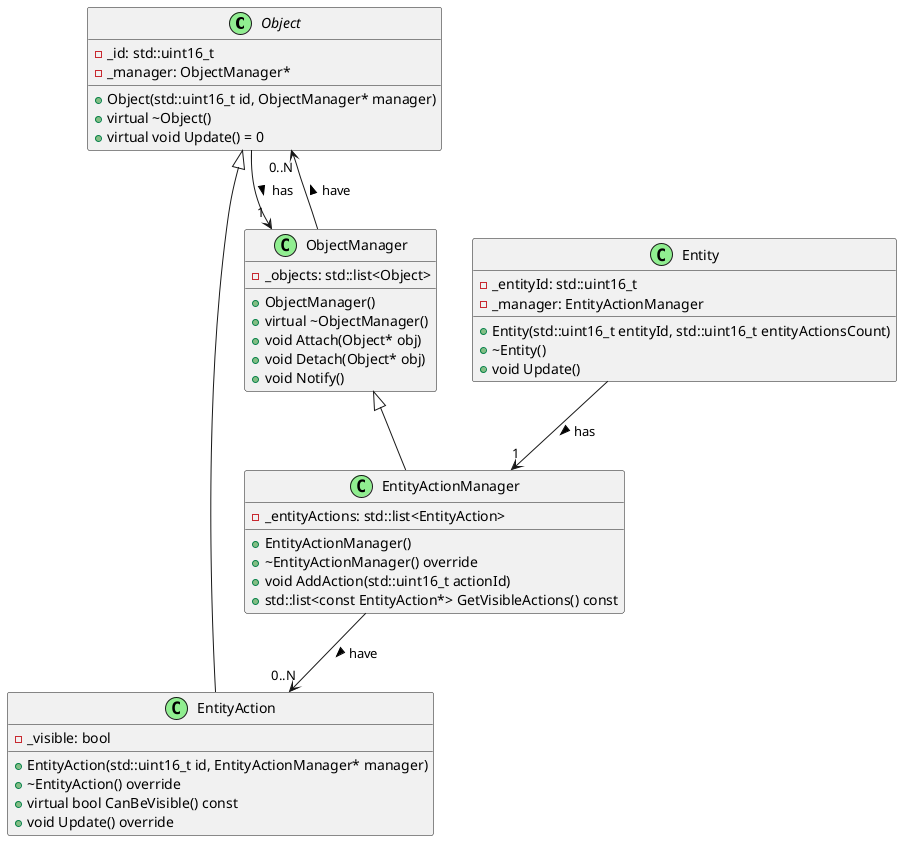 @startuml

class Object <<(C,LightGreen)>>
{
    {field} - _id: std::uint16_t
    {field} - _manager: ObjectManager*

    {method} + Object(std::uint16_t id, ObjectManager* manager)
    {method} + virtual ~Object()
    {method} + virtual void Update() = 0
}
abstract class Object

class EntityAction <<(C,LightGreen)>>
{
    {field} - _visible: bool

    {method} + EntityAction(std::uint16_t id, EntityActionManager* manager)
    {method} + ~EntityAction() override
    {method} + virtual bool CanBeVisible() const
    {method} + void Update() override
}

class ObjectManager <<(C,LightGreen)>>
{
    {field} - _objects: std::list<Object>

    {method} + ObjectManager()
    {method} + virtual ~ObjectManager()
    {method} + void Attach(Object* obj)
    {method} + void Detach(Object* obj)
    {method} + void Notify()
}

class EntityActionManager <<(C,LightGreen)>>
{
    {field} - _entityActions: std::list<EntityAction>

    {method} + EntityActionManager()
    {method} + ~EntityActionManager() override
    {method} + void AddAction(std::uint16_t actionId)
    {method} + std::list<const EntityAction*> GetVisibleActions() const
}

class Entity <<(C,LightGreen)>>
{
    {field} - _entityId: std::uint16_t
    {field} - _manager: EntityActionManager

    {method} + Entity(std::uint16_t entityId, std::uint16_t entityActionsCount)
    {method} + ~Entity()
    {method} + void Update()
}
Object <|-- EntityAction
ObjectManager <|-- EntityActionManager

Entity --> "1" EntityActionManager : has >
EntityActionManager -->"0..N" EntityAction : have >

ObjectManager -->"0..N" Object : have >
Object --> "1" ObjectManager : has >

@enduml
